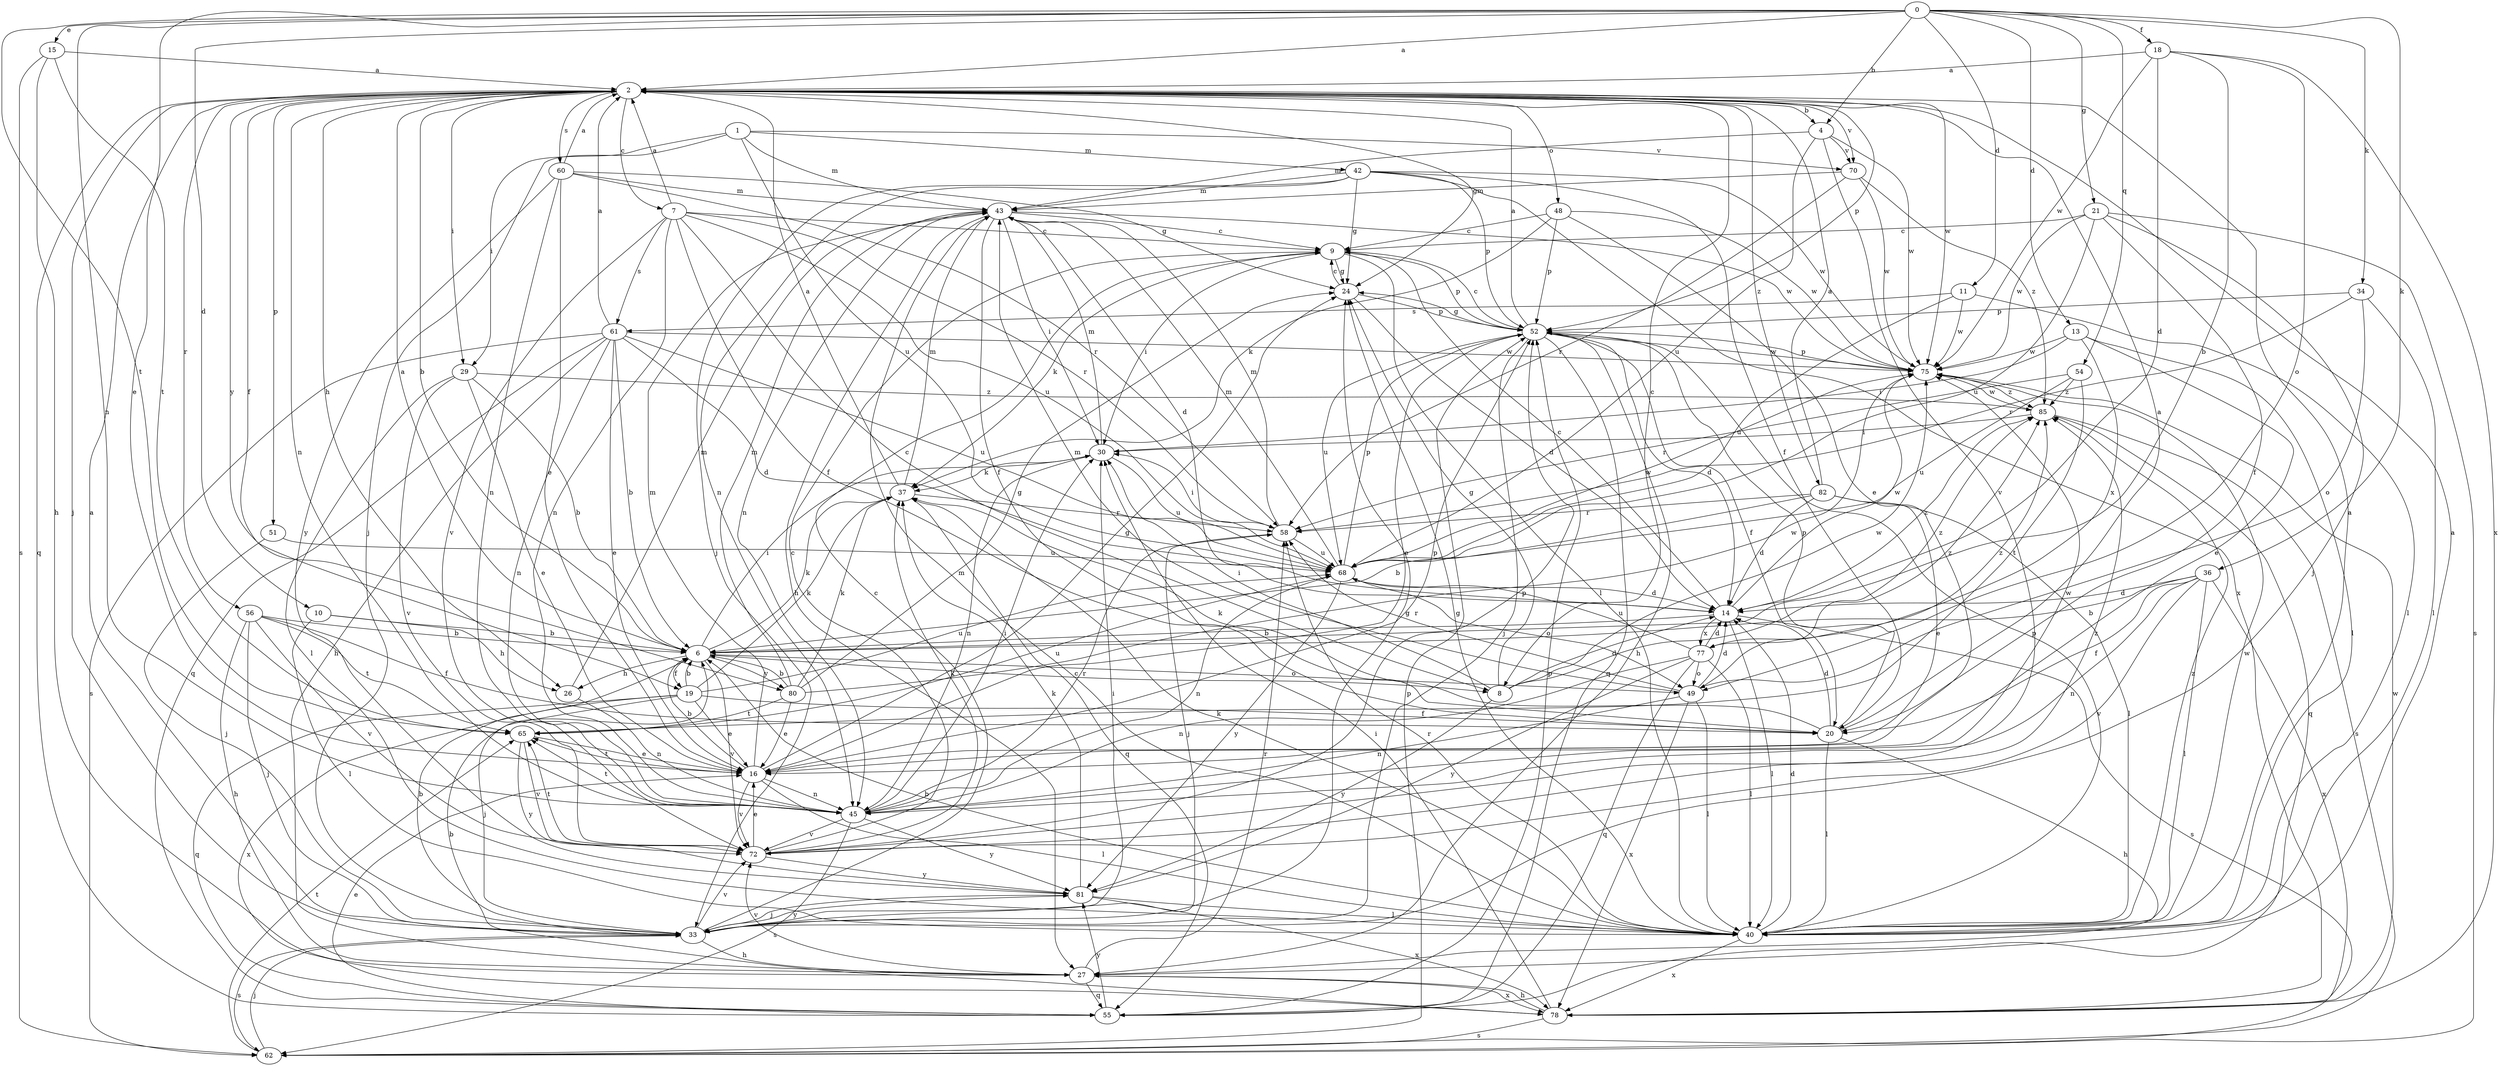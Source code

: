 strict digraph  {
0;
1;
2;
4;
6;
7;
8;
9;
10;
11;
13;
14;
15;
16;
18;
19;
20;
21;
24;
26;
27;
29;
30;
33;
34;
36;
37;
40;
42;
43;
45;
48;
49;
51;
52;
54;
55;
56;
58;
60;
61;
62;
65;
68;
70;
72;
75;
77;
78;
80;
81;
82;
85;
0 -> 2  [label=a];
0 -> 4  [label=b];
0 -> 10  [label=d];
0 -> 11  [label=d];
0 -> 13  [label=d];
0 -> 15  [label=e];
0 -> 16  [label=e];
0 -> 18  [label=f];
0 -> 21  [label=g];
0 -> 34  [label=k];
0 -> 36  [label=k];
0 -> 45  [label=n];
0 -> 54  [label=q];
0 -> 65  [label=t];
1 -> 29  [label=i];
1 -> 33  [label=j];
1 -> 42  [label=m];
1 -> 43  [label=m];
1 -> 68  [label=u];
1 -> 70  [label=v];
2 -> 4  [label=b];
2 -> 6  [label=b];
2 -> 7  [label=c];
2 -> 8  [label=c];
2 -> 19  [label=f];
2 -> 24  [label=g];
2 -> 26  [label=h];
2 -> 29  [label=i];
2 -> 33  [label=j];
2 -> 45  [label=n];
2 -> 48  [label=o];
2 -> 51  [label=p];
2 -> 52  [label=p];
2 -> 55  [label=q];
2 -> 56  [label=r];
2 -> 60  [label=s];
2 -> 70  [label=v];
2 -> 75  [label=w];
2 -> 80  [label=y];
2 -> 82  [label=z];
4 -> 43  [label=m];
4 -> 68  [label=u];
4 -> 70  [label=v];
4 -> 72  [label=v];
4 -> 75  [label=w];
6 -> 2  [label=a];
6 -> 8  [label=c];
6 -> 19  [label=f];
6 -> 26  [label=h];
6 -> 30  [label=i];
6 -> 37  [label=k];
6 -> 49  [label=o];
6 -> 72  [label=v];
6 -> 80  [label=y];
7 -> 2  [label=a];
7 -> 8  [label=c];
7 -> 9  [label=c];
7 -> 20  [label=f];
7 -> 45  [label=n];
7 -> 58  [label=r];
7 -> 61  [label=s];
7 -> 68  [label=u];
7 -> 72  [label=v];
8 -> 14  [label=d];
8 -> 24  [label=g];
8 -> 30  [label=i];
8 -> 75  [label=w];
8 -> 81  [label=y];
8 -> 85  [label=z];
9 -> 24  [label=g];
9 -> 30  [label=i];
9 -> 37  [label=k];
9 -> 40  [label=l];
9 -> 52  [label=p];
10 -> 6  [label=b];
10 -> 26  [label=h];
10 -> 40  [label=l];
11 -> 40  [label=l];
11 -> 61  [label=s];
11 -> 68  [label=u];
11 -> 75  [label=w];
13 -> 16  [label=e];
13 -> 30  [label=i];
13 -> 40  [label=l];
13 -> 75  [label=w];
13 -> 77  [label=x];
14 -> 6  [label=b];
14 -> 9  [label=c];
14 -> 40  [label=l];
14 -> 62  [label=s];
14 -> 75  [label=w];
14 -> 77  [label=x];
14 -> 85  [label=z];
15 -> 2  [label=a];
15 -> 27  [label=h];
15 -> 62  [label=s];
15 -> 65  [label=t];
16 -> 6  [label=b];
16 -> 24  [label=g];
16 -> 40  [label=l];
16 -> 43  [label=m];
16 -> 45  [label=n];
16 -> 52  [label=p];
16 -> 65  [label=t];
16 -> 72  [label=v];
18 -> 2  [label=a];
18 -> 6  [label=b];
18 -> 14  [label=d];
18 -> 49  [label=o];
18 -> 75  [label=w];
18 -> 78  [label=x];
19 -> 6  [label=b];
19 -> 16  [label=e];
19 -> 20  [label=f];
19 -> 33  [label=j];
19 -> 37  [label=k];
19 -> 55  [label=q];
19 -> 68  [label=u];
19 -> 78  [label=x];
20 -> 2  [label=a];
20 -> 14  [label=d];
20 -> 27  [label=h];
20 -> 37  [label=k];
20 -> 40  [label=l];
20 -> 52  [label=p];
21 -> 9  [label=c];
21 -> 20  [label=f];
21 -> 33  [label=j];
21 -> 62  [label=s];
21 -> 68  [label=u];
21 -> 75  [label=w];
24 -> 9  [label=c];
24 -> 14  [label=d];
24 -> 52  [label=p];
26 -> 43  [label=m];
26 -> 45  [label=n];
27 -> 2  [label=a];
27 -> 55  [label=q];
27 -> 58  [label=r];
27 -> 72  [label=v];
27 -> 78  [label=x];
29 -> 6  [label=b];
29 -> 16  [label=e];
29 -> 40  [label=l];
29 -> 72  [label=v];
29 -> 85  [label=z];
30 -> 37  [label=k];
30 -> 43  [label=m];
30 -> 45  [label=n];
30 -> 68  [label=u];
33 -> 2  [label=a];
33 -> 6  [label=b];
33 -> 9  [label=c];
33 -> 24  [label=g];
33 -> 27  [label=h];
33 -> 30  [label=i];
33 -> 62  [label=s];
33 -> 72  [label=v];
33 -> 81  [label=y];
34 -> 40  [label=l];
34 -> 49  [label=o];
34 -> 52  [label=p];
34 -> 58  [label=r];
36 -> 6  [label=b];
36 -> 14  [label=d];
36 -> 20  [label=f];
36 -> 40  [label=l];
36 -> 45  [label=n];
36 -> 72  [label=v];
36 -> 78  [label=x];
37 -> 2  [label=a];
37 -> 43  [label=m];
37 -> 55  [label=q];
37 -> 58  [label=r];
40 -> 2  [label=a];
40 -> 6  [label=b];
40 -> 14  [label=d];
40 -> 24  [label=g];
40 -> 37  [label=k];
40 -> 43  [label=m];
40 -> 52  [label=p];
40 -> 58  [label=r];
40 -> 75  [label=w];
40 -> 78  [label=x];
40 -> 85  [label=z];
42 -> 20  [label=f];
42 -> 24  [label=g];
42 -> 33  [label=j];
42 -> 43  [label=m];
42 -> 45  [label=n];
42 -> 52  [label=p];
42 -> 75  [label=w];
42 -> 78  [label=x];
43 -> 9  [label=c];
43 -> 14  [label=d];
43 -> 20  [label=f];
43 -> 27  [label=h];
43 -> 30  [label=i];
43 -> 45  [label=n];
43 -> 75  [label=w];
45 -> 30  [label=i];
45 -> 58  [label=r];
45 -> 62  [label=s];
45 -> 65  [label=t];
45 -> 72  [label=v];
45 -> 75  [label=w];
45 -> 81  [label=y];
48 -> 9  [label=c];
48 -> 16  [label=e];
48 -> 37  [label=k];
48 -> 52  [label=p];
48 -> 75  [label=w];
49 -> 14  [label=d];
49 -> 40  [label=l];
49 -> 43  [label=m];
49 -> 45  [label=n];
49 -> 58  [label=r];
49 -> 78  [label=x];
49 -> 85  [label=z];
51 -> 33  [label=j];
51 -> 68  [label=u];
52 -> 2  [label=a];
52 -> 9  [label=c];
52 -> 14  [label=d];
52 -> 16  [label=e];
52 -> 20  [label=f];
52 -> 24  [label=g];
52 -> 27  [label=h];
52 -> 33  [label=j];
52 -> 55  [label=q];
52 -> 68  [label=u];
52 -> 75  [label=w];
54 -> 58  [label=r];
54 -> 65  [label=t];
54 -> 68  [label=u];
54 -> 85  [label=z];
55 -> 16  [label=e];
55 -> 52  [label=p];
55 -> 81  [label=y];
56 -> 6  [label=b];
56 -> 20  [label=f];
56 -> 27  [label=h];
56 -> 33  [label=j];
56 -> 65  [label=t];
56 -> 72  [label=v];
58 -> 30  [label=i];
58 -> 33  [label=j];
58 -> 43  [label=m];
58 -> 68  [label=u];
60 -> 2  [label=a];
60 -> 16  [label=e];
60 -> 24  [label=g];
60 -> 43  [label=m];
60 -> 45  [label=n];
60 -> 58  [label=r];
60 -> 81  [label=y];
61 -> 2  [label=a];
61 -> 6  [label=b];
61 -> 14  [label=d];
61 -> 16  [label=e];
61 -> 27  [label=h];
61 -> 45  [label=n];
61 -> 55  [label=q];
61 -> 62  [label=s];
61 -> 68  [label=u];
61 -> 75  [label=w];
62 -> 33  [label=j];
62 -> 52  [label=p];
62 -> 65  [label=t];
65 -> 16  [label=e];
65 -> 68  [label=u];
65 -> 72  [label=v];
65 -> 81  [label=y];
68 -> 14  [label=d];
68 -> 43  [label=m];
68 -> 45  [label=n];
68 -> 49  [label=o];
68 -> 52  [label=p];
68 -> 75  [label=w];
68 -> 81  [label=y];
70 -> 43  [label=m];
70 -> 58  [label=r];
70 -> 75  [label=w];
70 -> 85  [label=z];
72 -> 9  [label=c];
72 -> 16  [label=e];
72 -> 37  [label=k];
72 -> 52  [label=p];
72 -> 65  [label=t];
72 -> 81  [label=y];
72 -> 85  [label=z];
75 -> 52  [label=p];
75 -> 85  [label=z];
77 -> 14  [label=d];
77 -> 40  [label=l];
77 -> 45  [label=n];
77 -> 49  [label=o];
77 -> 55  [label=q];
77 -> 68  [label=u];
77 -> 81  [label=y];
77 -> 85  [label=z];
78 -> 6  [label=b];
78 -> 27  [label=h];
78 -> 30  [label=i];
78 -> 62  [label=s];
78 -> 75  [label=w];
80 -> 6  [label=b];
80 -> 16  [label=e];
80 -> 24  [label=g];
80 -> 37  [label=k];
80 -> 43  [label=m];
80 -> 65  [label=t];
80 -> 75  [label=w];
81 -> 33  [label=j];
81 -> 37  [label=k];
81 -> 40  [label=l];
81 -> 78  [label=x];
82 -> 2  [label=a];
82 -> 6  [label=b];
82 -> 14  [label=d];
82 -> 16  [label=e];
82 -> 40  [label=l];
82 -> 58  [label=r];
85 -> 30  [label=i];
85 -> 55  [label=q];
85 -> 62  [label=s];
85 -> 75  [label=w];
}
